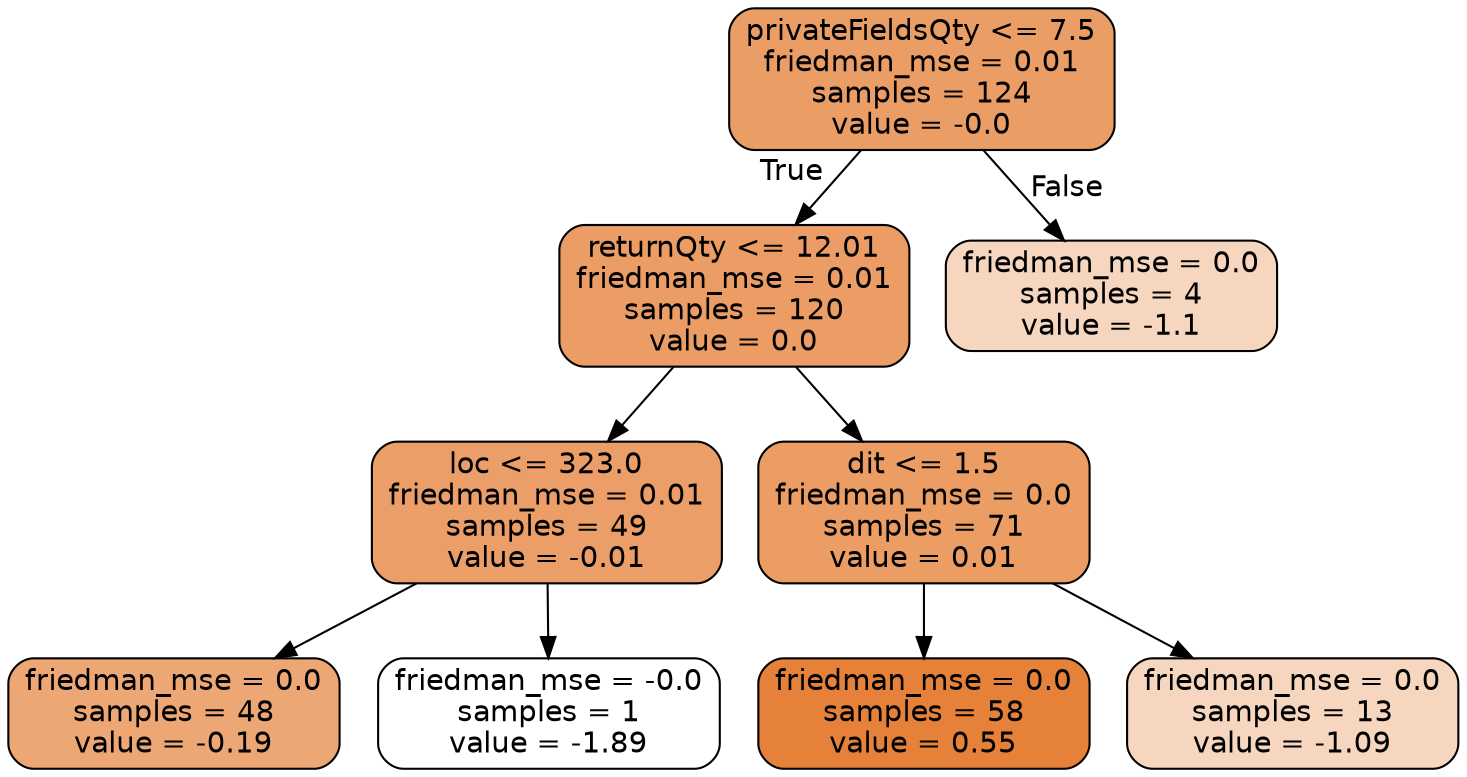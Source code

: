 digraph Tree {
node [shape=box, style="filled, rounded", color="black", fontname="helvetica"] ;
edge [fontname="helvetica"] ;
0 [label="privateFieldsQty <= 7.5\nfriedman_mse = 0.01\nsamples = 124\nvalue = -0.0", fillcolor="#eb9d66"] ;
1 [label="returnQty <= 12.01\nfriedman_mse = 0.01\nsamples = 120\nvalue = 0.0", fillcolor="#eb9d65"] ;
0 -> 1 [labeldistance=2.5, labelangle=45, headlabel="True"] ;
3 [label="loc <= 323.0\nfriedman_mse = 0.01\nsamples = 49\nvalue = -0.01", fillcolor="#eb9e67"] ;
1 -> 3 ;
5 [label="friedman_mse = 0.0\nsamples = 48\nvalue = -0.19", fillcolor="#eda775"] ;
3 -> 5 ;
6 [label="friedman_mse = -0.0\nsamples = 1\nvalue = -1.89", fillcolor="#ffffff"] ;
3 -> 6 ;
4 [label="dit <= 1.5\nfriedman_mse = 0.0\nsamples = 71\nvalue = 0.01", fillcolor="#eb9d64"] ;
1 -> 4 ;
7 [label="friedman_mse = 0.0\nsamples = 58\nvalue = 0.55", fillcolor="#e58139"] ;
4 -> 7 ;
8 [label="friedman_mse = 0.0\nsamples = 13\nvalue = -1.09", fillcolor="#f6d6be"] ;
4 -> 8 ;
2 [label="friedman_mse = 0.0\nsamples = 4\nvalue = -1.1", fillcolor="#f7d6bf"] ;
0 -> 2 [labeldistance=2.5, labelangle=-45, headlabel="False"] ;
}